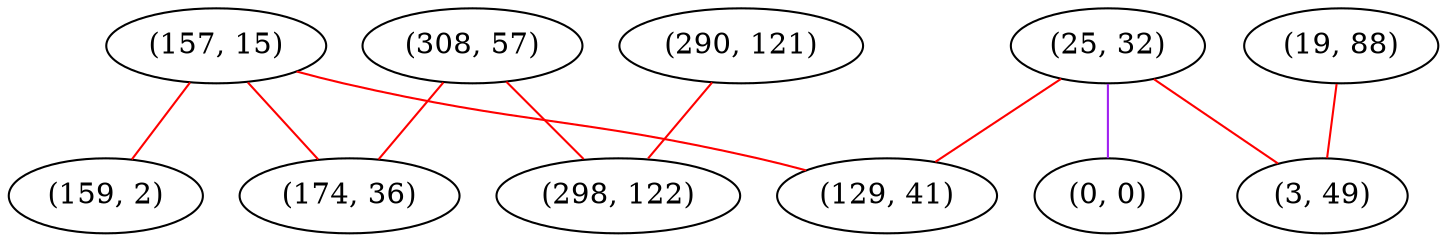 graph "" {
"(157, 15)";
"(308, 57)";
"(159, 2)";
"(174, 36)";
"(19, 88)";
"(25, 32)";
"(0, 0)";
"(129, 41)";
"(290, 121)";
"(298, 122)";
"(3, 49)";
"(157, 15)" -- "(174, 36)"  [color=red, key=0, weight=1];
"(157, 15)" -- "(129, 41)"  [color=red, key=0, weight=1];
"(157, 15)" -- "(159, 2)"  [color=red, key=0, weight=1];
"(308, 57)" -- "(174, 36)"  [color=red, key=0, weight=1];
"(308, 57)" -- "(298, 122)"  [color=red, key=0, weight=1];
"(19, 88)" -- "(3, 49)"  [color=red, key=0, weight=1];
"(25, 32)" -- "(3, 49)"  [color=red, key=0, weight=1];
"(25, 32)" -- "(129, 41)"  [color=red, key=0, weight=1];
"(25, 32)" -- "(0, 0)"  [color=purple, key=0, weight=4];
"(290, 121)" -- "(298, 122)"  [color=red, key=0, weight=1];
}

